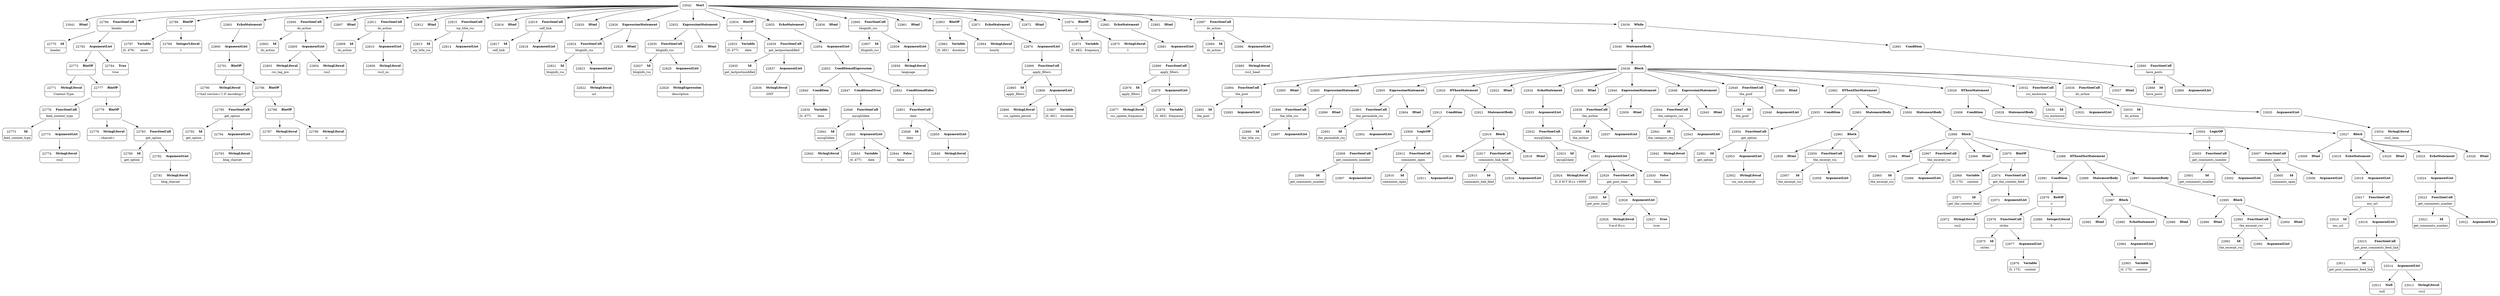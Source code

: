 digraph ast {
node [shape=none];
23040 [label=<<TABLE border='1' cellspacing='0' cellpadding='10' style='rounded' ><TR><TD border='0'>23040</TD><TD border='0'><B>StatementBody</B></TD></TR></TABLE>>];
23040 -> 23038 [weight=2];
23041 [label=<<TABLE border='1' cellspacing='0' cellpadding='10' style='rounded' ><TR><TD border='0'>23041</TD><TD border='0'><B>Html</B></TD></TR></TABLE>>];
23042 [label=<<TABLE border='1' cellspacing='0' cellpadding='10' style='rounded' ><TR><TD border='0'>23042</TD><TD border='0'><B>Start</B></TD></TR></TABLE>>];
23042 -> 22786 [weight=2];
23042 -> 22788 [weight=2];
23042 -> 22801 [weight=2];
23042 -> 22806 [weight=2];
23042 -> 22807 [weight=2];
23042 -> 22811 [weight=2];
23042 -> 22812 [weight=2];
23042 -> 22815 [weight=2];
23042 -> 22816 [weight=2];
23042 -> 22819 [weight=2];
23042 -> 22820 [weight=2];
23042 -> 22826 [weight=2];
23042 -> 22832 [weight=2];
23042 -> 22834 [weight=2];
23042 -> 22855 [weight=2];
23042 -> 22856 [weight=2];
23042 -> 22860 [weight=2];
23042 -> 22861 [weight=2];
23042 -> 22863 [weight=2];
23042 -> 22871 [weight=2];
23042 -> 22872 [weight=2];
23042 -> 22874 [weight=2];
23042 -> 22882 [weight=2];
23042 -> 22883 [weight=2];
23042 -> 22887 [weight=2];
23042 -> 23039 [weight=2];
23042 -> 23041 [weight=2];
22770 [label=<<TABLE border='1' cellspacing='0' cellpadding='10' style='rounded' ><TR><TD border='0'>22770</TD><TD border='0'><B>Id</B></TD></TR><HR/><TR><TD border='0' cellpadding='5' colspan='2'>header</TD></TR></TABLE>>];
22771 [label=<<TABLE border='1' cellspacing='0' cellpadding='10' style='rounded' ><TR><TD border='0'>22771</TD><TD border='0'><B>StringLiteral</B></TD></TR><HR/><TR><TD border='0' cellpadding='5' colspan='2'>Content-Type: </TD></TR></TABLE>>];
22772 [label=<<TABLE border='1' cellspacing='0' cellpadding='10' style='rounded' ><TR><TD border='0'>22772</TD><TD border='0'><B>BinOP</B></TD></TR><HR/><TR><TD border='0' cellpadding='5' colspan='2'>.</TD></TR></TABLE>>];
22772 -> 22771 [weight=2];
22772 -> 22777 [weight=2];
22773 [label=<<TABLE border='1' cellspacing='0' cellpadding='10' style='rounded' ><TR><TD border='0'>22773</TD><TD border='0'><B>Id</B></TD></TR><HR/><TR><TD border='0' cellpadding='5' colspan='2'>feed_content_type</TD></TR></TABLE>>];
22774 [label=<<TABLE border='1' cellspacing='0' cellpadding='10' style='rounded' ><TR><TD border='0'>22774</TD><TD border='0'><B>StringLiteral</B></TD></TR><HR/><TR><TD border='0' cellpadding='5' colspan='2'>rss2</TD></TR></TABLE>>];
22775 [label=<<TABLE border='1' cellspacing='0' cellpadding='10' style='rounded' ><TR><TD border='0'>22775</TD><TD border='0'><B>ArgumentList</B></TD></TR></TABLE>>];
22775 -> 22774 [weight=2];
22776 [label=<<TABLE border='1' cellspacing='0' cellpadding='10' style='rounded' ><TR><TD border='0'>22776</TD><TD border='0'><B>FunctionCall</B></TD></TR><HR/><TR><TD border='0' cellpadding='5' colspan='2'>feed_content_type</TD></TR></TABLE>>];
22776 -> 22773 [weight=2];
22776 -> 22775 [weight=2];
22777 [label=<<TABLE border='1' cellspacing='0' cellpadding='10' style='rounded' ><TR><TD border='0'>22777</TD><TD border='0'><B>BinOP</B></TD></TR><HR/><TR><TD border='0' cellpadding='5' colspan='2'>.</TD></TR></TABLE>>];
22777 -> 22776 [weight=2];
22777 -> 22779 [weight=2];
22778 [label=<<TABLE border='1' cellspacing='0' cellpadding='10' style='rounded' ><TR><TD border='0'>22778</TD><TD border='0'><B>StringLiteral</B></TD></TR><HR/><TR><TD border='0' cellpadding='5' colspan='2'>; charset=</TD></TR></TABLE>>];
22779 [label=<<TABLE border='1' cellspacing='0' cellpadding='10' style='rounded' ><TR><TD border='0'>22779</TD><TD border='0'><B>BinOP</B></TD></TR><HR/><TR><TD border='0' cellpadding='5' colspan='2'>.</TD></TR></TABLE>>];
22779 -> 22778 [weight=2];
22779 -> 22783 [weight=2];
22780 [label=<<TABLE border='1' cellspacing='0' cellpadding='10' style='rounded' ><TR><TD border='0'>22780</TD><TD border='0'><B>Id</B></TD></TR><HR/><TR><TD border='0' cellpadding='5' colspan='2'>get_option</TD></TR></TABLE>>];
22781 [label=<<TABLE border='1' cellspacing='0' cellpadding='10' style='rounded' ><TR><TD border='0'>22781</TD><TD border='0'><B>StringLiteral</B></TD></TR><HR/><TR><TD border='0' cellpadding='5' colspan='2'>blog_charset</TD></TR></TABLE>>];
22782 [label=<<TABLE border='1' cellspacing='0' cellpadding='10' style='rounded' ><TR><TD border='0'>22782</TD><TD border='0'><B>ArgumentList</B></TD></TR></TABLE>>];
22782 -> 22781 [weight=2];
22783 [label=<<TABLE border='1' cellspacing='0' cellpadding='10' style='rounded' ><TR><TD border='0'>22783</TD><TD border='0'><B>FunctionCall</B></TD></TR><HR/><TR><TD border='0' cellpadding='5' colspan='2'>get_option</TD></TR></TABLE>>];
22783 -> 22780 [weight=2];
22783 -> 22782 [weight=2];
22784 [label=<<TABLE border='1' cellspacing='0' cellpadding='10' style='rounded' ><TR><TD border='0'>22784</TD><TD border='0'><B>True</B></TD></TR><HR/><TR><TD border='0' cellpadding='5' colspan='2'>true</TD></TR></TABLE>>];
22785 [label=<<TABLE border='1' cellspacing='0' cellpadding='10' style='rounded' ><TR><TD border='0'>22785</TD><TD border='0'><B>ArgumentList</B></TD></TR></TABLE>>];
22785 -> 22772 [weight=2];
22785 -> 22784 [weight=2];
22786 [label=<<TABLE border='1' cellspacing='0' cellpadding='10' style='rounded' ><TR><TD border='0'>22786</TD><TD border='0'><B>FunctionCall</B></TD></TR><HR/><TR><TD border='0' cellpadding='5' colspan='2'>header</TD></TR></TABLE>>];
22786 -> 22770 [weight=2];
22786 -> 22785 [weight=2];
22787 [label=<<TABLE border='1' cellspacing='0' cellpadding='10' style='rounded' ><TR><TD border='0'>22787</TD><TD border='0'><B>Variable</B></TD></TR><HR/><TR><TD border='0' cellpadding='5'>(0, 476)</TD><TD border='0' cellpadding='5'>more</TD></TR></TABLE>>];
22788 [label=<<TABLE border='1' cellspacing='0' cellpadding='10' style='rounded' ><TR><TD border='0'>22788</TD><TD border='0'><B>BinOP</B></TD></TR><HR/><TR><TD border='0' cellpadding='5' colspan='2'>=</TD></TR></TABLE>>];
22788 -> 22787 [weight=2];
22788 -> 22789 [weight=2];
22789 [label=<<TABLE border='1' cellspacing='0' cellpadding='10' style='rounded' ><TR><TD border='0'>22789</TD><TD border='0'><B>IntegerLiteral</B></TD></TR><HR/><TR><TD border='0' cellpadding='5' colspan='2'>1</TD></TR></TABLE>>];
22790 [label=<<TABLE border='1' cellspacing='0' cellpadding='10' style='rounded' ><TR><TD border='0'>22790</TD><TD border='0'><B>StringLiteral</B></TD></TR><HR/><TR><TD border='0' cellpadding='5' colspan='2'>&lt;?xml version='1.0' encoding='</TD></TR></TABLE>>];
22791 [label=<<TABLE border='1' cellspacing='0' cellpadding='10' style='rounded' ><TR><TD border='0'>22791</TD><TD border='0'><B>BinOP</B></TD></TR><HR/><TR><TD border='0' cellpadding='5' colspan='2'>.</TD></TR></TABLE>>];
22791 -> 22790 [weight=2];
22791 -> 22796 [weight=2];
22792 [label=<<TABLE border='1' cellspacing='0' cellpadding='10' style='rounded' ><TR><TD border='0'>22792</TD><TD border='0'><B>Id</B></TD></TR><HR/><TR><TD border='0' cellpadding='5' colspan='2'>get_option</TD></TR></TABLE>>];
22793 [label=<<TABLE border='1' cellspacing='0' cellpadding='10' style='rounded' ><TR><TD border='0'>22793</TD><TD border='0'><B>StringLiteral</B></TD></TR><HR/><TR><TD border='0' cellpadding='5' colspan='2'>blog_charset</TD></TR></TABLE>>];
22794 [label=<<TABLE border='1' cellspacing='0' cellpadding='10' style='rounded' ><TR><TD border='0'>22794</TD><TD border='0'><B>ArgumentList</B></TD></TR></TABLE>>];
22794 -> 22793 [weight=2];
22795 [label=<<TABLE border='1' cellspacing='0' cellpadding='10' style='rounded' ><TR><TD border='0'>22795</TD><TD border='0'><B>FunctionCall</B></TD></TR><HR/><TR><TD border='0' cellpadding='5' colspan='2'>get_option</TD></TR></TABLE>>];
22795 -> 22792 [weight=2];
22795 -> 22794 [weight=2];
22796 [label=<<TABLE border='1' cellspacing='0' cellpadding='10' style='rounded' ><TR><TD border='0'>22796</TD><TD border='0'><B>BinOP</B></TD></TR><HR/><TR><TD border='0' cellpadding='5' colspan='2'>.</TD></TR></TABLE>>];
22796 -> 22795 [weight=2];
22796 -> 22798 [weight=2];
22797 [label=<<TABLE border='1' cellspacing='0' cellpadding='10' style='rounded' ><TR><TD border='0'>22797</TD><TD border='0'><B>StringLiteral</B></TD></TR><HR/><TR><TD border='0' cellpadding='5' colspan='2'>'?</TD></TR></TABLE>>];
22798 [label=<<TABLE border='1' cellspacing='0' cellpadding='10' style='rounded' ><TR><TD border='0'>22798</TD><TD border='0'><B>BinOP</B></TD></TR><HR/><TR><TD border='0' cellpadding='5' colspan='2'>.</TD></TR></TABLE>>];
22798 -> 22797 [weight=2];
22798 -> 22799 [weight=2];
22799 [label=<<TABLE border='1' cellspacing='0' cellpadding='10' style='rounded' ><TR><TD border='0'>22799</TD><TD border='0'><B>StringLiteral</B></TD></TR><HR/><TR><TD border='0' cellpadding='5' colspan='2'>&gt;</TD></TR></TABLE>>];
22800 [label=<<TABLE border='1' cellspacing='0' cellpadding='10' style='rounded' ><TR><TD border='0'>22800</TD><TD border='0'><B>ArgumentList</B></TD></TR></TABLE>>];
22800 -> 22791 [weight=2];
22801 [label=<<TABLE border='1' cellspacing='0' cellpadding='10' style='rounded' ><TR><TD border='0'>22801</TD><TD border='0'><B>EchoStatement</B></TD></TR></TABLE>>];
22801 -> 22800 [weight=2];
22802 [label=<<TABLE border='1' cellspacing='0' cellpadding='10' style='rounded' ><TR><TD border='0'>22802</TD><TD border='0'><B>Id</B></TD></TR><HR/><TR><TD border='0' cellpadding='5' colspan='2'>do_action</TD></TR></TABLE>>];
22803 [label=<<TABLE border='1' cellspacing='0' cellpadding='10' style='rounded' ><TR><TD border='0'>22803</TD><TD border='0'><B>StringLiteral</B></TD></TR><HR/><TR><TD border='0' cellpadding='5' colspan='2'>rss_tag_pre</TD></TR></TABLE>>];
22804 [label=<<TABLE border='1' cellspacing='0' cellpadding='10' style='rounded' ><TR><TD border='0'>22804</TD><TD border='0'><B>StringLiteral</B></TD></TR><HR/><TR><TD border='0' cellpadding='5' colspan='2'>rss2</TD></TR></TABLE>>];
22805 [label=<<TABLE border='1' cellspacing='0' cellpadding='10' style='rounded' ><TR><TD border='0'>22805</TD><TD border='0'><B>ArgumentList</B></TD></TR></TABLE>>];
22805 -> 22803 [weight=2];
22805 -> 22804 [weight=2];
22806 [label=<<TABLE border='1' cellspacing='0' cellpadding='10' style='rounded' ><TR><TD border='0'>22806</TD><TD border='0'><B>FunctionCall</B></TD></TR><HR/><TR><TD border='0' cellpadding='5' colspan='2'>do_action</TD></TR></TABLE>>];
22806 -> 22802 [weight=2];
22806 -> 22805 [weight=2];
22807 [label=<<TABLE border='1' cellspacing='0' cellpadding='10' style='rounded' ><TR><TD border='0'>22807</TD><TD border='0'><B>Html</B></TD></TR></TABLE>>];
22808 [label=<<TABLE border='1' cellspacing='0' cellpadding='10' style='rounded' ><TR><TD border='0'>22808</TD><TD border='0'><B>Id</B></TD></TR><HR/><TR><TD border='0' cellpadding='5' colspan='2'>do_action</TD></TR></TABLE>>];
22809 [label=<<TABLE border='1' cellspacing='0' cellpadding='10' style='rounded' ><TR><TD border='0'>22809</TD><TD border='0'><B>StringLiteral</B></TD></TR><HR/><TR><TD border='0' cellpadding='5' colspan='2'>rss2_ns</TD></TR></TABLE>>];
22810 [label=<<TABLE border='1' cellspacing='0' cellpadding='10' style='rounded' ><TR><TD border='0'>22810</TD><TD border='0'><B>ArgumentList</B></TD></TR></TABLE>>];
22810 -> 22809 [weight=2];
22811 [label=<<TABLE border='1' cellspacing='0' cellpadding='10' style='rounded' ><TR><TD border='0'>22811</TD><TD border='0'><B>FunctionCall</B></TD></TR><HR/><TR><TD border='0' cellpadding='5' colspan='2'>do_action</TD></TR></TABLE>>];
22811 -> 22808 [weight=2];
22811 -> 22810 [weight=2];
22812 [label=<<TABLE border='1' cellspacing='0' cellpadding='10' style='rounded' ><TR><TD border='0'>22812</TD><TD border='0'><B>Html</B></TD></TR></TABLE>>];
22813 [label=<<TABLE border='1' cellspacing='0' cellpadding='10' style='rounded' ><TR><TD border='0'>22813</TD><TD border='0'><B>Id</B></TD></TR><HR/><TR><TD border='0' cellpadding='5' colspan='2'>wp_title_rss</TD></TR></TABLE>>];
22814 [label=<<TABLE border='1' cellspacing='0' cellpadding='10' style='rounded' ><TR><TD border='0'>22814</TD><TD border='0'><B>ArgumentList</B></TD></TR></TABLE>>];
22815 [label=<<TABLE border='1' cellspacing='0' cellpadding='10' style='rounded' ><TR><TD border='0'>22815</TD><TD border='0'><B>FunctionCall</B></TD></TR><HR/><TR><TD border='0' cellpadding='5' colspan='2'>wp_title_rss</TD></TR></TABLE>>];
22815 -> 22813 [weight=2];
22815 -> 22814 [weight=2];
22816 [label=<<TABLE border='1' cellspacing='0' cellpadding='10' style='rounded' ><TR><TD border='0'>22816</TD><TD border='0'><B>Html</B></TD></TR></TABLE>>];
22817 [label=<<TABLE border='1' cellspacing='0' cellpadding='10' style='rounded' ><TR><TD border='0'>22817</TD><TD border='0'><B>Id</B></TD></TR><HR/><TR><TD border='0' cellpadding='5' colspan='2'>self_link</TD></TR></TABLE>>];
22818 [label=<<TABLE border='1' cellspacing='0' cellpadding='10' style='rounded' ><TR><TD border='0'>22818</TD><TD border='0'><B>ArgumentList</B></TD></TR></TABLE>>];
22819 [label=<<TABLE border='1' cellspacing='0' cellpadding='10' style='rounded' ><TR><TD border='0'>22819</TD><TD border='0'><B>FunctionCall</B></TD></TR><HR/><TR><TD border='0' cellpadding='5' colspan='2'>self_link</TD></TR></TABLE>>];
22819 -> 22817 [weight=2];
22819 -> 22818 [weight=2];
22820 [label=<<TABLE border='1' cellspacing='0' cellpadding='10' style='rounded' ><TR><TD border='0'>22820</TD><TD border='0'><B>Html</B></TD></TR></TABLE>>];
22821 [label=<<TABLE border='1' cellspacing='0' cellpadding='10' style='rounded' ><TR><TD border='0'>22821</TD><TD border='0'><B>Id</B></TD></TR><HR/><TR><TD border='0' cellpadding='5' colspan='2'>bloginfo_rss</TD></TR></TABLE>>];
22822 [label=<<TABLE border='1' cellspacing='0' cellpadding='10' style='rounded' ><TR><TD border='0'>22822</TD><TD border='0'><B>StringLiteral</B></TD></TR><HR/><TR><TD border='0' cellpadding='5' colspan='2'>url</TD></TR></TABLE>>];
22823 [label=<<TABLE border='1' cellspacing='0' cellpadding='10' style='rounded' ><TR><TD border='0'>22823</TD><TD border='0'><B>ArgumentList</B></TD></TR></TABLE>>];
22823 -> 22822 [weight=2];
22824 [label=<<TABLE border='1' cellspacing='0' cellpadding='10' style='rounded' ><TR><TD border='0'>22824</TD><TD border='0'><B>FunctionCall</B></TD></TR><HR/><TR><TD border='0' cellpadding='5' colspan='2'>bloginfo_rss</TD></TR></TABLE>>];
22824 -> 22821 [weight=2];
22824 -> 22823 [weight=2];
22825 [label=<<TABLE border='1' cellspacing='0' cellpadding='10' style='rounded' ><TR><TD border='0'>22825</TD><TD border='0'><B>Html</B></TD></TR></TABLE>>];
22826 [label=<<TABLE border='1' cellspacing='0' cellpadding='10' style='rounded' ><TR><TD border='0'>22826</TD><TD border='0'><B>ExpressionStatement</B></TD></TR></TABLE>>];
22826 -> 22824 [weight=2];
22826 -> 22825 [weight=2];
22827 [label=<<TABLE border='1' cellspacing='0' cellpadding='10' style='rounded' ><TR><TD border='0'>22827</TD><TD border='0'><B>Id</B></TD></TR><HR/><TR><TD border='0' cellpadding='5' colspan='2'>bloginfo_rss</TD></TR></TABLE>>];
22828 [label=<<TABLE border='1' cellspacing='0' cellpadding='10' style='rounded' ><TR><TD border='0'>22828</TD><TD border='0'><B>StringExpression</B></TD></TR><HR/><TR><TD border='0' cellpadding='5' colspan='2'>description</TD></TR></TABLE>>];
22829 [label=<<TABLE border='1' cellspacing='0' cellpadding='10' style='rounded' ><TR><TD border='0'>22829</TD><TD border='0'><B>ArgumentList</B></TD></TR></TABLE>>];
22829 -> 22828 [weight=2];
22830 [label=<<TABLE border='1' cellspacing='0' cellpadding='10' style='rounded' ><TR><TD border='0'>22830</TD><TD border='0'><B>FunctionCall</B></TD></TR><HR/><TR><TD border='0' cellpadding='5' colspan='2'>bloginfo_rss</TD></TR></TABLE>>];
22830 -> 22827 [weight=2];
22830 -> 22829 [weight=2];
22831 [label=<<TABLE border='1' cellspacing='0' cellpadding='10' style='rounded' ><TR><TD border='0'>22831</TD><TD border='0'><B>Html</B></TD></TR></TABLE>>];
22832 [label=<<TABLE border='1' cellspacing='0' cellpadding='10' style='rounded' ><TR><TD border='0'>22832</TD><TD border='0'><B>ExpressionStatement</B></TD></TR></TABLE>>];
22832 -> 22830 [weight=2];
22832 -> 22831 [weight=2];
22833 [label=<<TABLE border='1' cellspacing='0' cellpadding='10' style='rounded' ><TR><TD border='0'>22833</TD><TD border='0'><B>Variable</B></TD></TR><HR/><TR><TD border='0' cellpadding='5'>(0, 477)</TD><TD border='0' cellpadding='5'>date</TD></TR></TABLE>>];
22834 [label=<<TABLE border='1' cellspacing='0' cellpadding='10' style='rounded' ><TR><TD border='0'>22834</TD><TD border='0'><B>BinOP</B></TD></TR><HR/><TR><TD border='0' cellpadding='5' colspan='2'>=</TD></TR></TABLE>>];
22834 -> 22833 [weight=2];
22834 -> 22838 [weight=2];
22835 [label=<<TABLE border='1' cellspacing='0' cellpadding='10' style='rounded' ><TR><TD border='0'>22835</TD><TD border='0'><B>Id</B></TD></TR><HR/><TR><TD border='0' cellpadding='5' colspan='2'>get_lastpostmodified</TD></TR></TABLE>>];
22836 [label=<<TABLE border='1' cellspacing='0' cellpadding='10' style='rounded' ><TR><TD border='0'>22836</TD><TD border='0'><B>StringLiteral</B></TD></TR><HR/><TR><TD border='0' cellpadding='5' colspan='2'>GMT</TD></TR></TABLE>>];
22837 [label=<<TABLE border='1' cellspacing='0' cellpadding='10' style='rounded' ><TR><TD border='0'>22837</TD><TD border='0'><B>ArgumentList</B></TD></TR></TABLE>>];
22837 -> 22836 [weight=2];
22838 [label=<<TABLE border='1' cellspacing='0' cellpadding='10' style='rounded' ><TR><TD border='0'>22838</TD><TD border='0'><B>FunctionCall</B></TD></TR><HR/><TR><TD border='0' cellpadding='5' colspan='2'>get_lastpostmodified</TD></TR></TABLE>>];
22838 -> 22835 [weight=2];
22838 -> 22837 [weight=2];
22839 [label=<<TABLE border='1' cellspacing='0' cellpadding='10' style='rounded' ><TR><TD border='0'>22839</TD><TD border='0'><B>Variable</B></TD></TR><HR/><TR><TD border='0' cellpadding='5'>(0, 477)</TD><TD border='0' cellpadding='5'>date</TD></TR></TABLE>>];
22840 [label=<<TABLE border='1' cellspacing='0' cellpadding='10' style='rounded' ><TR><TD border='0'>22840</TD><TD border='0'><B>Condition</B></TD></TR></TABLE>>];
22840 -> 22839 [weight=2];
22841 [label=<<TABLE border='1' cellspacing='0' cellpadding='10' style='rounded' ><TR><TD border='0'>22841</TD><TD border='0'><B>Id</B></TD></TR><HR/><TR><TD border='0' cellpadding='5' colspan='2'>mysql2date</TD></TR></TABLE>>];
22842 [label=<<TABLE border='1' cellspacing='0' cellpadding='10' style='rounded' ><TR><TD border='0'>22842</TD><TD border='0'><B>StringLiteral</B></TD></TR><HR/><TR><TD border='0' cellpadding='5' colspan='2'>r</TD></TR></TABLE>>];
22843 [label=<<TABLE border='1' cellspacing='0' cellpadding='10' style='rounded' ><TR><TD border='0'>22843</TD><TD border='0'><B>Variable</B></TD></TR><HR/><TR><TD border='0' cellpadding='5'>(0, 477)</TD><TD border='0' cellpadding='5'>date</TD></TR></TABLE>>];
22844 [label=<<TABLE border='1' cellspacing='0' cellpadding='10' style='rounded' ><TR><TD border='0'>22844</TD><TD border='0'><B>False</B></TD></TR><HR/><TR><TD border='0' cellpadding='5' colspan='2'>false</TD></TR></TABLE>>];
22845 [label=<<TABLE border='1' cellspacing='0' cellpadding='10' style='rounded' ><TR><TD border='0'>22845</TD><TD border='0'><B>ArgumentList</B></TD></TR></TABLE>>];
22845 -> 22842 [weight=2];
22845 -> 22843 [weight=2];
22845 -> 22844 [weight=2];
22846 [label=<<TABLE border='1' cellspacing='0' cellpadding='10' style='rounded' ><TR><TD border='0'>22846</TD><TD border='0'><B>FunctionCall</B></TD></TR><HR/><TR><TD border='0' cellpadding='5' colspan='2'>mysql2date</TD></TR></TABLE>>];
22846 -> 22841 [weight=2];
22846 -> 22845 [weight=2];
22847 [label=<<TABLE border='1' cellspacing='0' cellpadding='10' style='rounded' ><TR><TD border='0'>22847</TD><TD border='0'><B>ConditionalTrue</B></TD></TR></TABLE>>];
22847 -> 22846 [weight=2];
22848 [label=<<TABLE border='1' cellspacing='0' cellpadding='10' style='rounded' ><TR><TD border='0'>22848</TD><TD border='0'><B>Id</B></TD></TR><HR/><TR><TD border='0' cellpadding='5' colspan='2'>date</TD></TR></TABLE>>];
22849 [label=<<TABLE border='1' cellspacing='0' cellpadding='10' style='rounded' ><TR><TD border='0'>22849</TD><TD border='0'><B>StringLiteral</B></TD></TR><HR/><TR><TD border='0' cellpadding='5' colspan='2'>r</TD></TR></TABLE>>];
22850 [label=<<TABLE border='1' cellspacing='0' cellpadding='10' style='rounded' ><TR><TD border='0'>22850</TD><TD border='0'><B>ArgumentList</B></TD></TR></TABLE>>];
22850 -> 22849 [weight=2];
22851 [label=<<TABLE border='1' cellspacing='0' cellpadding='10' style='rounded' ><TR><TD border='0'>22851</TD><TD border='0'><B>FunctionCall</B></TD></TR><HR/><TR><TD border='0' cellpadding='5' colspan='2'>date</TD></TR></TABLE>>];
22851 -> 22848 [weight=2];
22851 -> 22850 [weight=2];
22852 [label=<<TABLE border='1' cellspacing='0' cellpadding='10' style='rounded' ><TR><TD border='0'>22852</TD><TD border='0'><B>ConditionalFalse</B></TD></TR></TABLE>>];
22852 -> 22851 [weight=2];
22853 [label=<<TABLE border='1' cellspacing='0' cellpadding='10' style='rounded' ><TR><TD border='0'>22853</TD><TD border='0'><B>ConditionalExpression</B></TD></TR></TABLE>>];
22853 -> 22840 [weight=2];
22853 -> 22847 [weight=2];
22853 -> 22852 [weight=2];
22854 [label=<<TABLE border='1' cellspacing='0' cellpadding='10' style='rounded' ><TR><TD border='0'>22854</TD><TD border='0'><B>ArgumentList</B></TD></TR></TABLE>>];
22854 -> 22853 [weight=2];
22855 [label=<<TABLE border='1' cellspacing='0' cellpadding='10' style='rounded' ><TR><TD border='0'>22855</TD><TD border='0'><B>EchoStatement</B></TD></TR></TABLE>>];
22855 -> 22854 [weight=2];
22856 [label=<<TABLE border='1' cellspacing='0' cellpadding='10' style='rounded' ><TR><TD border='0'>22856</TD><TD border='0'><B>Html</B></TD></TR></TABLE>>];
22857 [label=<<TABLE border='1' cellspacing='0' cellpadding='10' style='rounded' ><TR><TD border='0'>22857</TD><TD border='0'><B>Id</B></TD></TR><HR/><TR><TD border='0' cellpadding='5' colspan='2'>bloginfo_rss</TD></TR></TABLE>>];
22858 [label=<<TABLE border='1' cellspacing='0' cellpadding='10' style='rounded' ><TR><TD border='0'>22858</TD><TD border='0'><B>StringLiteral</B></TD></TR><HR/><TR><TD border='0' cellpadding='5' colspan='2'>language</TD></TR></TABLE>>];
22859 [label=<<TABLE border='1' cellspacing='0' cellpadding='10' style='rounded' ><TR><TD border='0'>22859</TD><TD border='0'><B>ArgumentList</B></TD></TR></TABLE>>];
22859 -> 22858 [weight=2];
22860 [label=<<TABLE border='1' cellspacing='0' cellpadding='10' style='rounded' ><TR><TD border='0'>22860</TD><TD border='0'><B>FunctionCall</B></TD></TR><HR/><TR><TD border='0' cellpadding='5' colspan='2'>bloginfo_rss</TD></TR></TABLE>>];
22860 -> 22857 [weight=2];
22860 -> 22859 [weight=2];
22861 [label=<<TABLE border='1' cellspacing='0' cellpadding='10' style='rounded' ><TR><TD border='0'>22861</TD><TD border='0'><B>Html</B></TD></TR></TABLE>>];
22862 [label=<<TABLE border='1' cellspacing='0' cellpadding='10' style='rounded' ><TR><TD border='0'>22862</TD><TD border='0'><B>Variable</B></TD></TR><HR/><TR><TD border='0' cellpadding='5'>(0, 481)</TD><TD border='0' cellpadding='5'>duration</TD></TR></TABLE>>];
22863 [label=<<TABLE border='1' cellspacing='0' cellpadding='10' style='rounded' ><TR><TD border='0'>22863</TD><TD border='0'><B>BinOP</B></TD></TR><HR/><TR><TD border='0' cellpadding='5' colspan='2'>=</TD></TR></TABLE>>];
22863 -> 22862 [weight=2];
22863 -> 22864 [weight=2];
22864 [label=<<TABLE border='1' cellspacing='0' cellpadding='10' style='rounded' ><TR><TD border='0'>22864</TD><TD border='0'><B>StringLiteral</B></TD></TR><HR/><TR><TD border='0' cellpadding='5' colspan='2'>hourly</TD></TR></TABLE>>];
22865 [label=<<TABLE border='1' cellspacing='0' cellpadding='10' style='rounded' ><TR><TD border='0'>22865</TD><TD border='0'><B>Id</B></TD></TR><HR/><TR><TD border='0' cellpadding='5' colspan='2'>apply_filters</TD></TR></TABLE>>];
22866 [label=<<TABLE border='1' cellspacing='0' cellpadding='10' style='rounded' ><TR><TD border='0'>22866</TD><TD border='0'><B>StringLiteral</B></TD></TR><HR/><TR><TD border='0' cellpadding='5' colspan='2'>rss_update_period</TD></TR></TABLE>>];
22867 [label=<<TABLE border='1' cellspacing='0' cellpadding='10' style='rounded' ><TR><TD border='0'>22867</TD><TD border='0'><B>Variable</B></TD></TR><HR/><TR><TD border='0' cellpadding='5'>(0, 481)</TD><TD border='0' cellpadding='5'>duration</TD></TR></TABLE>>];
22868 [label=<<TABLE border='1' cellspacing='0' cellpadding='10' style='rounded' ><TR><TD border='0'>22868</TD><TD border='0'><B>ArgumentList</B></TD></TR></TABLE>>];
22868 -> 22866 [weight=2];
22868 -> 22867 [weight=2];
22869 [label=<<TABLE border='1' cellspacing='0' cellpadding='10' style='rounded' ><TR><TD border='0'>22869</TD><TD border='0'><B>FunctionCall</B></TD></TR><HR/><TR><TD border='0' cellpadding='5' colspan='2'>apply_filters</TD></TR></TABLE>>];
22869 -> 22865 [weight=2];
22869 -> 22868 [weight=2];
22870 [label=<<TABLE border='1' cellspacing='0' cellpadding='10' style='rounded' ><TR><TD border='0'>22870</TD><TD border='0'><B>ArgumentList</B></TD></TR></TABLE>>];
22870 -> 22869 [weight=2];
22871 [label=<<TABLE border='1' cellspacing='0' cellpadding='10' style='rounded' ><TR><TD border='0'>22871</TD><TD border='0'><B>EchoStatement</B></TD></TR></TABLE>>];
22871 -> 22870 [weight=2];
22872 [label=<<TABLE border='1' cellspacing='0' cellpadding='10' style='rounded' ><TR><TD border='0'>22872</TD><TD border='0'><B>Html</B></TD></TR></TABLE>>];
22873 [label=<<TABLE border='1' cellspacing='0' cellpadding='10' style='rounded' ><TR><TD border='0'>22873</TD><TD border='0'><B>Variable</B></TD></TR><HR/><TR><TD border='0' cellpadding='5'>(0, 482)</TD><TD border='0' cellpadding='5'>frequency</TD></TR></TABLE>>];
22874 [label=<<TABLE border='1' cellspacing='0' cellpadding='10' style='rounded' ><TR><TD border='0'>22874</TD><TD border='0'><B>BinOP</B></TD></TR><HR/><TR><TD border='0' cellpadding='5' colspan='2'>=</TD></TR></TABLE>>];
22874 -> 22873 [weight=2];
22874 -> 22875 [weight=2];
22875 [label=<<TABLE border='1' cellspacing='0' cellpadding='10' style='rounded' ><TR><TD border='0'>22875</TD><TD border='0'><B>StringLiteral</B></TD></TR><HR/><TR><TD border='0' cellpadding='5' colspan='2'>1</TD></TR></TABLE>>];
22876 [label=<<TABLE border='1' cellspacing='0' cellpadding='10' style='rounded' ><TR><TD border='0'>22876</TD><TD border='0'><B>Id</B></TD></TR><HR/><TR><TD border='0' cellpadding='5' colspan='2'>apply_filters</TD></TR></TABLE>>];
22877 [label=<<TABLE border='1' cellspacing='0' cellpadding='10' style='rounded' ><TR><TD border='0'>22877</TD><TD border='0'><B>StringLiteral</B></TD></TR><HR/><TR><TD border='0' cellpadding='5' colspan='2'>rss_update_frequency</TD></TR></TABLE>>];
22878 [label=<<TABLE border='1' cellspacing='0' cellpadding='10' style='rounded' ><TR><TD border='0'>22878</TD><TD border='0'><B>Variable</B></TD></TR><HR/><TR><TD border='0' cellpadding='5'>(0, 482)</TD><TD border='0' cellpadding='5'>frequency</TD></TR></TABLE>>];
22879 [label=<<TABLE border='1' cellspacing='0' cellpadding='10' style='rounded' ><TR><TD border='0'>22879</TD><TD border='0'><B>ArgumentList</B></TD></TR></TABLE>>];
22879 -> 22877 [weight=2];
22879 -> 22878 [weight=2];
22880 [label=<<TABLE border='1' cellspacing='0' cellpadding='10' style='rounded' ><TR><TD border='0'>22880</TD><TD border='0'><B>FunctionCall</B></TD></TR><HR/><TR><TD border='0' cellpadding='5' colspan='2'>apply_filters</TD></TR></TABLE>>];
22880 -> 22876 [weight=2];
22880 -> 22879 [weight=2];
22881 [label=<<TABLE border='1' cellspacing='0' cellpadding='10' style='rounded' ><TR><TD border='0'>22881</TD><TD border='0'><B>ArgumentList</B></TD></TR></TABLE>>];
22881 -> 22880 [weight=2];
22882 [label=<<TABLE border='1' cellspacing='0' cellpadding='10' style='rounded' ><TR><TD border='0'>22882</TD><TD border='0'><B>EchoStatement</B></TD></TR></TABLE>>];
22882 -> 22881 [weight=2];
22883 [label=<<TABLE border='1' cellspacing='0' cellpadding='10' style='rounded' ><TR><TD border='0'>22883</TD><TD border='0'><B>Html</B></TD></TR></TABLE>>];
22884 [label=<<TABLE border='1' cellspacing='0' cellpadding='10' style='rounded' ><TR><TD border='0'>22884</TD><TD border='0'><B>Id</B></TD></TR><HR/><TR><TD border='0' cellpadding='5' colspan='2'>do_action</TD></TR></TABLE>>];
22885 [label=<<TABLE border='1' cellspacing='0' cellpadding='10' style='rounded' ><TR><TD border='0'>22885</TD><TD border='0'><B>StringLiteral</B></TD></TR><HR/><TR><TD border='0' cellpadding='5' colspan='2'>rss2_head</TD></TR></TABLE>>];
22886 [label=<<TABLE border='1' cellspacing='0' cellpadding='10' style='rounded' ><TR><TD border='0'>22886</TD><TD border='0'><B>ArgumentList</B></TD></TR></TABLE>>];
22886 -> 22885 [weight=2];
22887 [label=<<TABLE border='1' cellspacing='0' cellpadding='10' style='rounded' ><TR><TD border='0'>22887</TD><TD border='0'><B>FunctionCall</B></TD></TR><HR/><TR><TD border='0' cellpadding='5' colspan='2'>do_action</TD></TR></TABLE>>];
22887 -> 22884 [weight=2];
22887 -> 22886 [weight=2];
22888 [label=<<TABLE border='1' cellspacing='0' cellpadding='10' style='rounded' ><TR><TD border='0'>22888</TD><TD border='0'><B>Id</B></TD></TR><HR/><TR><TD border='0' cellpadding='5' colspan='2'>have_posts</TD></TR></TABLE>>];
22889 [label=<<TABLE border='1' cellspacing='0' cellpadding='10' style='rounded' ><TR><TD border='0'>22889</TD><TD border='0'><B>ArgumentList</B></TD></TR></TABLE>>];
22890 [label=<<TABLE border='1' cellspacing='0' cellpadding='10' style='rounded' ><TR><TD border='0'>22890</TD><TD border='0'><B>FunctionCall</B></TD></TR><HR/><TR><TD border='0' cellpadding='5' colspan='2'>have_posts</TD></TR></TABLE>>];
22890 -> 22888 [weight=2];
22890 -> 22889 [weight=2];
22891 [label=<<TABLE border='1' cellspacing='0' cellpadding='10' style='rounded' ><TR><TD border='0'>22891</TD><TD border='0'><B>Condition</B></TD></TR></TABLE>>];
22891 -> 22890 [weight=2];
22892 [label=<<TABLE border='1' cellspacing='0' cellpadding='10' style='rounded' ><TR><TD border='0'>22892</TD><TD border='0'><B>Id</B></TD></TR><HR/><TR><TD border='0' cellpadding='5' colspan='2'>the_post</TD></TR></TABLE>>];
22893 [label=<<TABLE border='1' cellspacing='0' cellpadding='10' style='rounded' ><TR><TD border='0'>22893</TD><TD border='0'><B>ArgumentList</B></TD></TR></TABLE>>];
22894 [label=<<TABLE border='1' cellspacing='0' cellpadding='10' style='rounded' ><TR><TD border='0'>22894</TD><TD border='0'><B>FunctionCall</B></TD></TR><HR/><TR><TD border='0' cellpadding='5' colspan='2'>the_post</TD></TR></TABLE>>];
22894 -> 22892 [weight=2];
22894 -> 22893 [weight=2];
22895 [label=<<TABLE border='1' cellspacing='0' cellpadding='10' style='rounded' ><TR><TD border='0'>22895</TD><TD border='0'><B>Html</B></TD></TR></TABLE>>];
22896 [label=<<TABLE border='1' cellspacing='0' cellpadding='10' style='rounded' ><TR><TD border='0'>22896</TD><TD border='0'><B>Id</B></TD></TR><HR/><TR><TD border='0' cellpadding='5' colspan='2'>the_title_rss</TD></TR></TABLE>>];
22897 [label=<<TABLE border='1' cellspacing='0' cellpadding='10' style='rounded' ><TR><TD border='0'>22897</TD><TD border='0'><B>ArgumentList</B></TD></TR></TABLE>>];
22898 [label=<<TABLE border='1' cellspacing='0' cellpadding='10' style='rounded' ><TR><TD border='0'>22898</TD><TD border='0'><B>FunctionCall</B></TD></TR><HR/><TR><TD border='0' cellpadding='5' colspan='2'>the_title_rss</TD></TR></TABLE>>];
22898 -> 22896 [weight=2];
22898 -> 22897 [weight=2];
22899 [label=<<TABLE border='1' cellspacing='0' cellpadding='10' style='rounded' ><TR><TD border='0'>22899</TD><TD border='0'><B>Html</B></TD></TR></TABLE>>];
22900 [label=<<TABLE border='1' cellspacing='0' cellpadding='10' style='rounded' ><TR><TD border='0'>22900</TD><TD border='0'><B>ExpressionStatement</B></TD></TR></TABLE>>];
22900 -> 22898 [weight=2];
22900 -> 22899 [weight=2];
22901 [label=<<TABLE border='1' cellspacing='0' cellpadding='10' style='rounded' ><TR><TD border='0'>22901</TD><TD border='0'><B>Id</B></TD></TR><HR/><TR><TD border='0' cellpadding='5' colspan='2'>the_permalink_rss</TD></TR></TABLE>>];
22902 [label=<<TABLE border='1' cellspacing='0' cellpadding='10' style='rounded' ><TR><TD border='0'>22902</TD><TD border='0'><B>ArgumentList</B></TD></TR></TABLE>>];
22903 [label=<<TABLE border='1' cellspacing='0' cellpadding='10' style='rounded' ><TR><TD border='0'>22903</TD><TD border='0'><B>FunctionCall</B></TD></TR><HR/><TR><TD border='0' cellpadding='5' colspan='2'>the_permalink_rss</TD></TR></TABLE>>];
22903 -> 22901 [weight=2];
22903 -> 22902 [weight=2];
22904 [label=<<TABLE border='1' cellspacing='0' cellpadding='10' style='rounded' ><TR><TD border='0'>22904</TD><TD border='0'><B>Html</B></TD></TR></TABLE>>];
22905 [label=<<TABLE border='1' cellspacing='0' cellpadding='10' style='rounded' ><TR><TD border='0'>22905</TD><TD border='0'><B>ExpressionStatement</B></TD></TR></TABLE>>];
22905 -> 22903 [weight=2];
22905 -> 22904 [weight=2];
22906 [label=<<TABLE border='1' cellspacing='0' cellpadding='10' style='rounded' ><TR><TD border='0'>22906</TD><TD border='0'><B>Id</B></TD></TR><HR/><TR><TD border='0' cellpadding='5' colspan='2'>get_comments_number</TD></TR></TABLE>>];
22907 [label=<<TABLE border='1' cellspacing='0' cellpadding='10' style='rounded' ><TR><TD border='0'>22907</TD><TD border='0'><B>ArgumentList</B></TD></TR></TABLE>>];
22908 [label=<<TABLE border='1' cellspacing='0' cellpadding='10' style='rounded' ><TR><TD border='0'>22908</TD><TD border='0'><B>FunctionCall</B></TD></TR><HR/><TR><TD border='0' cellpadding='5' colspan='2'>get_comments_number</TD></TR></TABLE>>];
22908 -> 22906 [weight=2];
22908 -> 22907 [weight=2];
22909 [label=<<TABLE border='1' cellspacing='0' cellpadding='10' style='rounded' ><TR><TD border='0'>22909</TD><TD border='0'><B>LogicOP</B></TD></TR><HR/><TR><TD border='0' cellpadding='5' colspan='2'>||</TD></TR></TABLE>>];
22909 -> 22908 [weight=2];
22909 -> 22912 [weight=2];
22910 [label=<<TABLE border='1' cellspacing='0' cellpadding='10' style='rounded' ><TR><TD border='0'>22910</TD><TD border='0'><B>Id</B></TD></TR><HR/><TR><TD border='0' cellpadding='5' colspan='2'>comments_open</TD></TR></TABLE>>];
22911 [label=<<TABLE border='1' cellspacing='0' cellpadding='10' style='rounded' ><TR><TD border='0'>22911</TD><TD border='0'><B>ArgumentList</B></TD></TR></TABLE>>];
22912 [label=<<TABLE border='1' cellspacing='0' cellpadding='10' style='rounded' ><TR><TD border='0'>22912</TD><TD border='0'><B>FunctionCall</B></TD></TR><HR/><TR><TD border='0' cellpadding='5' colspan='2'>comments_open</TD></TR></TABLE>>];
22912 -> 22910 [weight=2];
22912 -> 22911 [weight=2];
22913 [label=<<TABLE border='1' cellspacing='0' cellpadding='10' style='rounded' ><TR><TD border='0'>22913</TD><TD border='0'><B>Condition</B></TD></TR></TABLE>>];
22913 -> 22909 [weight=2];
22914 [label=<<TABLE border='1' cellspacing='0' cellpadding='10' style='rounded' ><TR><TD border='0'>22914</TD><TD border='0'><B>Html</B></TD></TR></TABLE>>];
22915 [label=<<TABLE border='1' cellspacing='0' cellpadding='10' style='rounded' ><TR><TD border='0'>22915</TD><TD border='0'><B>Id</B></TD></TR><HR/><TR><TD border='0' cellpadding='5' colspan='2'>comments_link_feed</TD></TR></TABLE>>];
22916 [label=<<TABLE border='1' cellspacing='0' cellpadding='10' style='rounded' ><TR><TD border='0'>22916</TD><TD border='0'><B>ArgumentList</B></TD></TR></TABLE>>];
22917 [label=<<TABLE border='1' cellspacing='0' cellpadding='10' style='rounded' ><TR><TD border='0'>22917</TD><TD border='0'><B>FunctionCall</B></TD></TR><HR/><TR><TD border='0' cellpadding='5' colspan='2'>comments_link_feed</TD></TR></TABLE>>];
22917 -> 22915 [weight=2];
22917 -> 22916 [weight=2];
22918 [label=<<TABLE border='1' cellspacing='0' cellpadding='10' style='rounded' ><TR><TD border='0'>22918</TD><TD border='0'><B>Html</B></TD></TR></TABLE>>];
22919 [label=<<TABLE border='1' cellspacing='0' cellpadding='10' style='rounded' ><TR><TD border='0'>22919</TD><TD border='0'><B>Block</B></TD></TR></TABLE>>];
22919 -> 22914 [weight=2];
22919 -> 22917 [weight=2];
22919 -> 22918 [weight=2];
22920 [label=<<TABLE border='1' cellspacing='0' cellpadding='10' style='rounded' ><TR><TD border='0'>22920</TD><TD border='0'><B>IfThenStatement</B></TD></TR></TABLE>>];
22920 -> 22913 [weight=2];
22920 -> 22921 [weight=2];
22921 [label=<<TABLE border='1' cellspacing='0' cellpadding='10' style='rounded' ><TR><TD border='0'>22921</TD><TD border='0'><B>StatementBody</B></TD></TR></TABLE>>];
22921 -> 22919 [weight=2];
22922 [label=<<TABLE border='1' cellspacing='0' cellpadding='10' style='rounded' ><TR><TD border='0'>22922</TD><TD border='0'><B>Html</B></TD></TR></TABLE>>];
22923 [label=<<TABLE border='1' cellspacing='0' cellpadding='10' style='rounded' ><TR><TD border='0'>22923</TD><TD border='0'><B>Id</B></TD></TR><HR/><TR><TD border='0' cellpadding='5' colspan='2'>mysql2date</TD></TR></TABLE>>];
22924 [label=<<TABLE border='1' cellspacing='0' cellpadding='10' style='rounded' ><TR><TD border='0'>22924</TD><TD border='0'><B>StringLiteral</B></TD></TR><HR/><TR><TD border='0' cellpadding='5' colspan='2'>D, d M Y H:i:s +0000</TD></TR></TABLE>>];
22925 [label=<<TABLE border='1' cellspacing='0' cellpadding='10' style='rounded' ><TR><TD border='0'>22925</TD><TD border='0'><B>Id</B></TD></TR><HR/><TR><TD border='0' cellpadding='5' colspan='2'>get_post_time</TD></TR></TABLE>>];
22926 [label=<<TABLE border='1' cellspacing='0' cellpadding='10' style='rounded' ><TR><TD border='0'>22926</TD><TD border='0'><B>StringLiteral</B></TD></TR><HR/><TR><TD border='0' cellpadding='5' colspan='2'>Y-m-d H:i:s</TD></TR></TABLE>>];
22927 [label=<<TABLE border='1' cellspacing='0' cellpadding='10' style='rounded' ><TR><TD border='0'>22927</TD><TD border='0'><B>True</B></TD></TR><HR/><TR><TD border='0' cellpadding='5' colspan='2'>true</TD></TR></TABLE>>];
22928 [label=<<TABLE border='1' cellspacing='0' cellpadding='10' style='rounded' ><TR><TD border='0'>22928</TD><TD border='0'><B>ArgumentList</B></TD></TR></TABLE>>];
22928 -> 22926 [weight=2];
22928 -> 22927 [weight=2];
22929 [label=<<TABLE border='1' cellspacing='0' cellpadding='10' style='rounded' ><TR><TD border='0'>22929</TD><TD border='0'><B>FunctionCall</B></TD></TR><HR/><TR><TD border='0' cellpadding='5' colspan='2'>get_post_time</TD></TR></TABLE>>];
22929 -> 22925 [weight=2];
22929 -> 22928 [weight=2];
22930 [label=<<TABLE border='1' cellspacing='0' cellpadding='10' style='rounded' ><TR><TD border='0'>22930</TD><TD border='0'><B>False</B></TD></TR><HR/><TR><TD border='0' cellpadding='5' colspan='2'>false</TD></TR></TABLE>>];
22931 [label=<<TABLE border='1' cellspacing='0' cellpadding='10' style='rounded' ><TR><TD border='0'>22931</TD><TD border='0'><B>ArgumentList</B></TD></TR></TABLE>>];
22931 -> 22924 [weight=2];
22931 -> 22929 [weight=2];
22931 -> 22930 [weight=2];
22932 [label=<<TABLE border='1' cellspacing='0' cellpadding='10' style='rounded' ><TR><TD border='0'>22932</TD><TD border='0'><B>FunctionCall</B></TD></TR><HR/><TR><TD border='0' cellpadding='5' colspan='2'>mysql2date</TD></TR></TABLE>>];
22932 -> 22923 [weight=2];
22932 -> 22931 [weight=2];
22933 [label=<<TABLE border='1' cellspacing='0' cellpadding='10' style='rounded' ><TR><TD border='0'>22933</TD><TD border='0'><B>ArgumentList</B></TD></TR></TABLE>>];
22933 -> 22932 [weight=2];
22934 [label=<<TABLE border='1' cellspacing='0' cellpadding='10' style='rounded' ><TR><TD border='0'>22934</TD><TD border='0'><B>EchoStatement</B></TD></TR></TABLE>>];
22934 -> 22933 [weight=2];
22935 [label=<<TABLE border='1' cellspacing='0' cellpadding='10' style='rounded' ><TR><TD border='0'>22935</TD><TD border='0'><B>Html</B></TD></TR></TABLE>>];
22936 [label=<<TABLE border='1' cellspacing='0' cellpadding='10' style='rounded' ><TR><TD border='0'>22936</TD><TD border='0'><B>Id</B></TD></TR><HR/><TR><TD border='0' cellpadding='5' colspan='2'>the_author</TD></TR></TABLE>>];
22937 [label=<<TABLE border='1' cellspacing='0' cellpadding='10' style='rounded' ><TR><TD border='0'>22937</TD><TD border='0'><B>ArgumentList</B></TD></TR></TABLE>>];
22938 [label=<<TABLE border='1' cellspacing='0' cellpadding='10' style='rounded' ><TR><TD border='0'>22938</TD><TD border='0'><B>FunctionCall</B></TD></TR><HR/><TR><TD border='0' cellpadding='5' colspan='2'>the_author</TD></TR></TABLE>>];
22938 -> 22936 [weight=2];
22938 -> 22937 [weight=2];
22939 [label=<<TABLE border='1' cellspacing='0' cellpadding='10' style='rounded' ><TR><TD border='0'>22939</TD><TD border='0'><B>Html</B></TD></TR></TABLE>>];
22940 [label=<<TABLE border='1' cellspacing='0' cellpadding='10' style='rounded' ><TR><TD border='0'>22940</TD><TD border='0'><B>ExpressionStatement</B></TD></TR></TABLE>>];
22940 -> 22938 [weight=2];
22940 -> 22939 [weight=2];
22941 [label=<<TABLE border='1' cellspacing='0' cellpadding='10' style='rounded' ><TR><TD border='0'>22941</TD><TD border='0'><B>Id</B></TD></TR><HR/><TR><TD border='0' cellpadding='5' colspan='2'>the_category_rss</TD></TR></TABLE>>];
22942 [label=<<TABLE border='1' cellspacing='0' cellpadding='10' style='rounded' ><TR><TD border='0'>22942</TD><TD border='0'><B>StringLiteral</B></TD></TR><HR/><TR><TD border='0' cellpadding='5' colspan='2'>rss2</TD></TR></TABLE>>];
22943 [label=<<TABLE border='1' cellspacing='0' cellpadding='10' style='rounded' ><TR><TD border='0'>22943</TD><TD border='0'><B>ArgumentList</B></TD></TR></TABLE>>];
22943 -> 22942 [weight=2];
22944 [label=<<TABLE border='1' cellspacing='0' cellpadding='10' style='rounded' ><TR><TD border='0'>22944</TD><TD border='0'><B>FunctionCall</B></TD></TR><HR/><TR><TD border='0' cellpadding='5' colspan='2'>the_category_rss</TD></TR></TABLE>>];
22944 -> 22941 [weight=2];
22944 -> 22943 [weight=2];
22945 [label=<<TABLE border='1' cellspacing='0' cellpadding='10' style='rounded' ><TR><TD border='0'>22945</TD><TD border='0'><B>Html</B></TD></TR></TABLE>>];
22946 [label=<<TABLE border='1' cellspacing='0' cellpadding='10' style='rounded' ><TR><TD border='0'>22946</TD><TD border='0'><B>ExpressionStatement</B></TD></TR></TABLE>>];
22946 -> 22944 [weight=2];
22946 -> 22945 [weight=2];
22947 [label=<<TABLE border='1' cellspacing='0' cellpadding='10' style='rounded' ><TR><TD border='0'>22947</TD><TD border='0'><B>Id</B></TD></TR><HR/><TR><TD border='0' cellpadding='5' colspan='2'>the_guid</TD></TR></TABLE>>];
22948 [label=<<TABLE border='1' cellspacing='0' cellpadding='10' style='rounded' ><TR><TD border='0'>22948</TD><TD border='0'><B>ArgumentList</B></TD></TR></TABLE>>];
22949 [label=<<TABLE border='1' cellspacing='0' cellpadding='10' style='rounded' ><TR><TD border='0'>22949</TD><TD border='0'><B>FunctionCall</B></TD></TR><HR/><TR><TD border='0' cellpadding='5' colspan='2'>the_guid</TD></TR></TABLE>>];
22949 -> 22947 [weight=2];
22949 -> 22948 [weight=2];
22950 [label=<<TABLE border='1' cellspacing='0' cellpadding='10' style='rounded' ><TR><TD border='0'>22950</TD><TD border='0'><B>Html</B></TD></TR></TABLE>>];
22951 [label=<<TABLE border='1' cellspacing='0' cellpadding='10' style='rounded' ><TR><TD border='0'>22951</TD><TD border='0'><B>Id</B></TD></TR><HR/><TR><TD border='0' cellpadding='5' colspan='2'>get_option</TD></TR></TABLE>>];
22952 [label=<<TABLE border='1' cellspacing='0' cellpadding='10' style='rounded' ><TR><TD border='0'>22952</TD><TD border='0'><B>StringLiteral</B></TD></TR><HR/><TR><TD border='0' cellpadding='5' colspan='2'>rss_use_excerpt</TD></TR></TABLE>>];
22953 [label=<<TABLE border='1' cellspacing='0' cellpadding='10' style='rounded' ><TR><TD border='0'>22953</TD><TD border='0'><B>ArgumentList</B></TD></TR></TABLE>>];
22953 -> 22952 [weight=2];
22954 [label=<<TABLE border='1' cellspacing='0' cellpadding='10' style='rounded' ><TR><TD border='0'>22954</TD><TD border='0'><B>FunctionCall</B></TD></TR><HR/><TR><TD border='0' cellpadding='5' colspan='2'>get_option</TD></TR></TABLE>>];
22954 -> 22951 [weight=2];
22954 -> 22953 [weight=2];
22955 [label=<<TABLE border='1' cellspacing='0' cellpadding='10' style='rounded' ><TR><TD border='0'>22955</TD><TD border='0'><B>Condition</B></TD></TR></TABLE>>];
22955 -> 22954 [weight=2];
22956 [label=<<TABLE border='1' cellspacing='0' cellpadding='10' style='rounded' ><TR><TD border='0'>22956</TD><TD border='0'><B>Html</B></TD></TR></TABLE>>];
22957 [label=<<TABLE border='1' cellspacing='0' cellpadding='10' style='rounded' ><TR><TD border='0'>22957</TD><TD border='0'><B>Id</B></TD></TR><HR/><TR><TD border='0' cellpadding='5' colspan='2'>the_excerpt_rss</TD></TR></TABLE>>];
22958 [label=<<TABLE border='1' cellspacing='0' cellpadding='10' style='rounded' ><TR><TD border='0'>22958</TD><TD border='0'><B>ArgumentList</B></TD></TR></TABLE>>];
22959 [label=<<TABLE border='1' cellspacing='0' cellpadding='10' style='rounded' ><TR><TD border='0'>22959</TD><TD border='0'><B>FunctionCall</B></TD></TR><HR/><TR><TD border='0' cellpadding='5' colspan='2'>the_excerpt_rss</TD></TR></TABLE>>];
22959 -> 22957 [weight=2];
22959 -> 22958 [weight=2];
22960 [label=<<TABLE border='1' cellspacing='0' cellpadding='10' style='rounded' ><TR><TD border='0'>22960</TD><TD border='0'><B>Html</B></TD></TR></TABLE>>];
22961 [label=<<TABLE border='1' cellspacing='0' cellpadding='10' style='rounded' ><TR><TD border='0'>22961</TD><TD border='0'><B>Block</B></TD></TR></TABLE>>];
22961 -> 22956 [weight=2];
22961 -> 22959 [weight=2];
22961 -> 22960 [weight=2];
22962 [label=<<TABLE border='1' cellspacing='0' cellpadding='10' style='rounded' ><TR><TD border='0'>22962</TD><TD border='0'><B>IfThenElseStatement</B></TD></TR></TABLE>>];
22962 -> 22955 [weight=2];
22962 -> 22963 [weight=2];
22962 -> 23000 [weight=2];
22963 [label=<<TABLE border='1' cellspacing='0' cellpadding='10' style='rounded' ><TR><TD border='0'>22963</TD><TD border='0'><B>StatementBody</B></TD></TR></TABLE>>];
22963 -> 22961 [weight=2];
22964 [label=<<TABLE border='1' cellspacing='0' cellpadding='10' style='rounded' ><TR><TD border='0'>22964</TD><TD border='0'><B>Html</B></TD></TR></TABLE>>];
22965 [label=<<TABLE border='1' cellspacing='0' cellpadding='10' style='rounded' ><TR><TD border='0'>22965</TD><TD border='0'><B>Id</B></TD></TR><HR/><TR><TD border='0' cellpadding='5' colspan='2'>the_excerpt_rss</TD></TR></TABLE>>];
22966 [label=<<TABLE border='1' cellspacing='0' cellpadding='10' style='rounded' ><TR><TD border='0'>22966</TD><TD border='0'><B>ArgumentList</B></TD></TR></TABLE>>];
22967 [label=<<TABLE border='1' cellspacing='0' cellpadding='10' style='rounded' ><TR><TD border='0'>22967</TD><TD border='0'><B>FunctionCall</B></TD></TR><HR/><TR><TD border='0' cellpadding='5' colspan='2'>the_excerpt_rss</TD></TR></TABLE>>];
22967 -> 22965 [weight=2];
22967 -> 22966 [weight=2];
22968 [label=<<TABLE border='1' cellspacing='0' cellpadding='10' style='rounded' ><TR><TD border='0'>22968</TD><TD border='0'><B>Html</B></TD></TR></TABLE>>];
22969 [label=<<TABLE border='1' cellspacing='0' cellpadding='10' style='rounded' ><TR><TD border='0'>22969</TD><TD border='0'><B>Variable</B></TD></TR><HR/><TR><TD border='0' cellpadding='5'>(0, 175)</TD><TD border='0' cellpadding='5'>content</TD></TR></TABLE>>];
22970 [label=<<TABLE border='1' cellspacing='0' cellpadding='10' style='rounded' ><TR><TD border='0'>22970</TD><TD border='0'><B>BinOP</B></TD></TR><HR/><TR><TD border='0' cellpadding='5' colspan='2'>=</TD></TR></TABLE>>];
22970 -> 22969 [weight=2];
22970 -> 22974 [weight=2];
22971 [label=<<TABLE border='1' cellspacing='0' cellpadding='10' style='rounded' ><TR><TD border='0'>22971</TD><TD border='0'><B>Id</B></TD></TR><HR/><TR><TD border='0' cellpadding='5' colspan='2'>get_the_content_feed</TD></TR></TABLE>>];
22972 [label=<<TABLE border='1' cellspacing='0' cellpadding='10' style='rounded' ><TR><TD border='0'>22972</TD><TD border='0'><B>StringLiteral</B></TD></TR><HR/><TR><TD border='0' cellpadding='5' colspan='2'>rss2</TD></TR></TABLE>>];
22973 [label=<<TABLE border='1' cellspacing='0' cellpadding='10' style='rounded' ><TR><TD border='0'>22973</TD><TD border='0'><B>ArgumentList</B></TD></TR></TABLE>>];
22973 -> 22972 [weight=2];
22974 [label=<<TABLE border='1' cellspacing='0' cellpadding='10' style='rounded' ><TR><TD border='0'>22974</TD><TD border='0'><B>FunctionCall</B></TD></TR><HR/><TR><TD border='0' cellpadding='5' colspan='2'>get_the_content_feed</TD></TR></TABLE>>];
22974 -> 22971 [weight=2];
22974 -> 22973 [weight=2];
22975 [label=<<TABLE border='1' cellspacing='0' cellpadding='10' style='rounded' ><TR><TD border='0'>22975</TD><TD border='0'><B>Id</B></TD></TR><HR/><TR><TD border='0' cellpadding='5' colspan='2'>strlen</TD></TR></TABLE>>];
22976 [label=<<TABLE border='1' cellspacing='0' cellpadding='10' style='rounded' ><TR><TD border='0'>22976</TD><TD border='0'><B>Variable</B></TD></TR><HR/><TR><TD border='0' cellpadding='5'>(0, 175)</TD><TD border='0' cellpadding='5'>content</TD></TR></TABLE>>];
22977 [label=<<TABLE border='1' cellspacing='0' cellpadding='10' style='rounded' ><TR><TD border='0'>22977</TD><TD border='0'><B>ArgumentList</B></TD></TR></TABLE>>];
22977 -> 22976 [weight=2];
22978 [label=<<TABLE border='1' cellspacing='0' cellpadding='10' style='rounded' ><TR><TD border='0'>22978</TD><TD border='0'><B>FunctionCall</B></TD></TR><HR/><TR><TD border='0' cellpadding='5' colspan='2'>strlen</TD></TR></TABLE>>];
22978 -> 22975 [weight=2];
22978 -> 22977 [weight=2];
22979 [label=<<TABLE border='1' cellspacing='0' cellpadding='10' style='rounded' ><TR><TD border='0'>22979</TD><TD border='0'><B>RelOP</B></TD></TR><HR/><TR><TD border='0' cellpadding='5' colspan='2'>&gt;</TD></TR></TABLE>>];
22979 -> 22978 [weight=2];
22979 -> 22980 [weight=2];
22980 [label=<<TABLE border='1' cellspacing='0' cellpadding='10' style='rounded' ><TR><TD border='0'>22980</TD><TD border='0'><B>IntegerLiteral</B></TD></TR><HR/><TR><TD border='0' cellpadding='5' colspan='2'>0</TD></TR></TABLE>>];
22981 [label=<<TABLE border='1' cellspacing='0' cellpadding='10' style='rounded' ><TR><TD border='0'>22981</TD><TD border='0'><B>Condition</B></TD></TR></TABLE>>];
22981 -> 22979 [weight=2];
22982 [label=<<TABLE border='1' cellspacing='0' cellpadding='10' style='rounded' ><TR><TD border='0'>22982</TD><TD border='0'><B>Html</B></TD></TR></TABLE>>];
22983 [label=<<TABLE border='1' cellspacing='0' cellpadding='10' style='rounded' ><TR><TD border='0'>22983</TD><TD border='0'><B>Variable</B></TD></TR><HR/><TR><TD border='0' cellpadding='5'>(0, 175)</TD><TD border='0' cellpadding='5'>content</TD></TR></TABLE>>];
22984 [label=<<TABLE border='1' cellspacing='0' cellpadding='10' style='rounded' ><TR><TD border='0'>22984</TD><TD border='0'><B>ArgumentList</B></TD></TR></TABLE>>];
22984 -> 22983 [weight=2];
22985 [label=<<TABLE border='1' cellspacing='0' cellpadding='10' style='rounded' ><TR><TD border='0'>22985</TD><TD border='0'><B>EchoStatement</B></TD></TR></TABLE>>];
22985 -> 22984 [weight=2];
22986 [label=<<TABLE border='1' cellspacing='0' cellpadding='10' style='rounded' ><TR><TD border='0'>22986</TD><TD border='0'><B>Html</B></TD></TR></TABLE>>];
22987 [label=<<TABLE border='1' cellspacing='0' cellpadding='10' style='rounded' ><TR><TD border='0'>22987</TD><TD border='0'><B>Block</B></TD></TR></TABLE>>];
22987 -> 22982 [weight=2];
22987 -> 22985 [weight=2];
22987 -> 22986 [weight=2];
22988 [label=<<TABLE border='1' cellspacing='0' cellpadding='10' style='rounded' ><TR><TD border='0'>22988</TD><TD border='0'><B>IfThenElseStatement</B></TD></TR></TABLE>>];
22988 -> 22981 [weight=2];
22988 -> 22989 [weight=2];
22988 -> 22997 [weight=2];
22989 [label=<<TABLE border='1' cellspacing='0' cellpadding='10' style='rounded' ><TR><TD border='0'>22989</TD><TD border='0'><B>StatementBody</B></TD></TR></TABLE>>];
22989 -> 22987 [weight=2];
22990 [label=<<TABLE border='1' cellspacing='0' cellpadding='10' style='rounded' ><TR><TD border='0'>22990</TD><TD border='0'><B>Html</B></TD></TR></TABLE>>];
22991 [label=<<TABLE border='1' cellspacing='0' cellpadding='10' style='rounded' ><TR><TD border='0'>22991</TD><TD border='0'><B>Id</B></TD></TR><HR/><TR><TD border='0' cellpadding='5' colspan='2'>the_excerpt_rss</TD></TR></TABLE>>];
22992 [label=<<TABLE border='1' cellspacing='0' cellpadding='10' style='rounded' ><TR><TD border='0'>22992</TD><TD border='0'><B>ArgumentList</B></TD></TR></TABLE>>];
22993 [label=<<TABLE border='1' cellspacing='0' cellpadding='10' style='rounded' ><TR><TD border='0'>22993</TD><TD border='0'><B>FunctionCall</B></TD></TR><HR/><TR><TD border='0' cellpadding='5' colspan='2'>the_excerpt_rss</TD></TR></TABLE>>];
22993 -> 22991 [weight=2];
22993 -> 22992 [weight=2];
22994 [label=<<TABLE border='1' cellspacing='0' cellpadding='10' style='rounded' ><TR><TD border='0'>22994</TD><TD border='0'><B>Html</B></TD></TR></TABLE>>];
22995 [label=<<TABLE border='1' cellspacing='0' cellpadding='10' style='rounded' ><TR><TD border='0'>22995</TD><TD border='0'><B>Block</B></TD></TR></TABLE>>];
22995 -> 22990 [weight=2];
22995 -> 22993 [weight=2];
22995 -> 22994 [weight=2];
22997 [label=<<TABLE border='1' cellspacing='0' cellpadding='10' style='rounded' ><TR><TD border='0'>22997</TD><TD border='0'><B>StatementBody</B></TD></TR></TABLE>>];
22997 -> 22995 [weight=2];
22998 [label=<<TABLE border='1' cellspacing='0' cellpadding='10' style='rounded' ><TR><TD border='0'>22998</TD><TD border='0'><B>Block</B></TD></TR></TABLE>>];
22998 -> 22964 [weight=2];
22998 -> 22967 [weight=2];
22998 -> 22968 [weight=2];
22998 -> 22970 [weight=2];
22998 -> 22988 [weight=2];
23000 [label=<<TABLE border='1' cellspacing='0' cellpadding='10' style='rounded' ><TR><TD border='0'>23000</TD><TD border='0'><B>StatementBody</B></TD></TR></TABLE>>];
23000 -> 22998 [weight=2];
23001 [label=<<TABLE border='1' cellspacing='0' cellpadding='10' style='rounded' ><TR><TD border='0'>23001</TD><TD border='0'><B>Id</B></TD></TR><HR/><TR><TD border='0' cellpadding='5' colspan='2'>get_comments_number</TD></TR></TABLE>>];
23002 [label=<<TABLE border='1' cellspacing='0' cellpadding='10' style='rounded' ><TR><TD border='0'>23002</TD><TD border='0'><B>ArgumentList</B></TD></TR></TABLE>>];
23003 [label=<<TABLE border='1' cellspacing='0' cellpadding='10' style='rounded' ><TR><TD border='0'>23003</TD><TD border='0'><B>FunctionCall</B></TD></TR><HR/><TR><TD border='0' cellpadding='5' colspan='2'>get_comments_number</TD></TR></TABLE>>];
23003 -> 23001 [weight=2];
23003 -> 23002 [weight=2];
23004 [label=<<TABLE border='1' cellspacing='0' cellpadding='10' style='rounded' ><TR><TD border='0'>23004</TD><TD border='0'><B>LogicOP</B></TD></TR><HR/><TR><TD border='0' cellpadding='5' colspan='2'>||</TD></TR></TABLE>>];
23004 -> 23003 [weight=2];
23004 -> 23007 [weight=2];
23005 [label=<<TABLE border='1' cellspacing='0' cellpadding='10' style='rounded' ><TR><TD border='0'>23005</TD><TD border='0'><B>Id</B></TD></TR><HR/><TR><TD border='0' cellpadding='5' colspan='2'>comments_open</TD></TR></TABLE>>];
23006 [label=<<TABLE border='1' cellspacing='0' cellpadding='10' style='rounded' ><TR><TD border='0'>23006</TD><TD border='0'><B>ArgumentList</B></TD></TR></TABLE>>];
23007 [label=<<TABLE border='1' cellspacing='0' cellpadding='10' style='rounded' ><TR><TD border='0'>23007</TD><TD border='0'><B>FunctionCall</B></TD></TR><HR/><TR><TD border='0' cellpadding='5' colspan='2'>comments_open</TD></TR></TABLE>>];
23007 -> 23005 [weight=2];
23007 -> 23006 [weight=2];
23008 [label=<<TABLE border='1' cellspacing='0' cellpadding='10' style='rounded' ><TR><TD border='0'>23008</TD><TD border='0'><B>Condition</B></TD></TR></TABLE>>];
23008 -> 23004 [weight=2];
23009 [label=<<TABLE border='1' cellspacing='0' cellpadding='10' style='rounded' ><TR><TD border='0'>23009</TD><TD border='0'><B>Html</B></TD></TR></TABLE>>];
23010 [label=<<TABLE border='1' cellspacing='0' cellpadding='10' style='rounded' ><TR><TD border='0'>23010</TD><TD border='0'><B>Id</B></TD></TR><HR/><TR><TD border='0' cellpadding='5' colspan='2'>esc_url</TD></TR></TABLE>>];
23011 [label=<<TABLE border='1' cellspacing='0' cellpadding='10' style='rounded' ><TR><TD border='0'>23011</TD><TD border='0'><B>Id</B></TD></TR><HR/><TR><TD border='0' cellpadding='5' colspan='2'>get_post_comments_feed_link</TD></TR></TABLE>>];
23012 [label=<<TABLE border='1' cellspacing='0' cellpadding='10' style='rounded' ><TR><TD border='0'>23012</TD><TD border='0'><B>Null</B></TD></TR><HR/><TR><TD border='0' cellpadding='5' colspan='2'>null</TD></TR></TABLE>>];
23013 [label=<<TABLE border='1' cellspacing='0' cellpadding='10' style='rounded' ><TR><TD border='0'>23013</TD><TD border='0'><B>StringLiteral</B></TD></TR><HR/><TR><TD border='0' cellpadding='5' colspan='2'>rss2</TD></TR></TABLE>>];
23014 [label=<<TABLE border='1' cellspacing='0' cellpadding='10' style='rounded' ><TR><TD border='0'>23014</TD><TD border='0'><B>ArgumentList</B></TD></TR></TABLE>>];
23014 -> 23012 [weight=2];
23014 -> 23013 [weight=2];
23015 [label=<<TABLE border='1' cellspacing='0' cellpadding='10' style='rounded' ><TR><TD border='0'>23015</TD><TD border='0'><B>FunctionCall</B></TD></TR><HR/><TR><TD border='0' cellpadding='5' colspan='2'>get_post_comments_feed_link</TD></TR></TABLE>>];
23015 -> 23011 [weight=2];
23015 -> 23014 [weight=2];
23016 [label=<<TABLE border='1' cellspacing='0' cellpadding='10' style='rounded' ><TR><TD border='0'>23016</TD><TD border='0'><B>ArgumentList</B></TD></TR></TABLE>>];
23016 -> 23015 [weight=2];
23017 [label=<<TABLE border='1' cellspacing='0' cellpadding='10' style='rounded' ><TR><TD border='0'>23017</TD><TD border='0'><B>FunctionCall</B></TD></TR><HR/><TR><TD border='0' cellpadding='5' colspan='2'>esc_url</TD></TR></TABLE>>];
23017 -> 23010 [weight=2];
23017 -> 23016 [weight=2];
23018 [label=<<TABLE border='1' cellspacing='0' cellpadding='10' style='rounded' ><TR><TD border='0'>23018</TD><TD border='0'><B>ArgumentList</B></TD></TR></TABLE>>];
23018 -> 23017 [weight=2];
23019 [label=<<TABLE border='1' cellspacing='0' cellpadding='10' style='rounded' ><TR><TD border='0'>23019</TD><TD border='0'><B>EchoStatement</B></TD></TR></TABLE>>];
23019 -> 23018 [weight=2];
23020 [label=<<TABLE border='1' cellspacing='0' cellpadding='10' style='rounded' ><TR><TD border='0'>23020</TD><TD border='0'><B>Html</B></TD></TR></TABLE>>];
23021 [label=<<TABLE border='1' cellspacing='0' cellpadding='10' style='rounded' ><TR><TD border='0'>23021</TD><TD border='0'><B>Id</B></TD></TR><HR/><TR><TD border='0' cellpadding='5' colspan='2'>get_comments_number</TD></TR></TABLE>>];
23022 [label=<<TABLE border='1' cellspacing='0' cellpadding='10' style='rounded' ><TR><TD border='0'>23022</TD><TD border='0'><B>ArgumentList</B></TD></TR></TABLE>>];
23023 [label=<<TABLE border='1' cellspacing='0' cellpadding='10' style='rounded' ><TR><TD border='0'>23023</TD><TD border='0'><B>FunctionCall</B></TD></TR><HR/><TR><TD border='0' cellpadding='5' colspan='2'>get_comments_number</TD></TR></TABLE>>];
23023 -> 23021 [weight=2];
23023 -> 23022 [weight=2];
23024 [label=<<TABLE border='1' cellspacing='0' cellpadding='10' style='rounded' ><TR><TD border='0'>23024</TD><TD border='0'><B>ArgumentList</B></TD></TR></TABLE>>];
23024 -> 23023 [weight=2];
23025 [label=<<TABLE border='1' cellspacing='0' cellpadding='10' style='rounded' ><TR><TD border='0'>23025</TD><TD border='0'><B>EchoStatement</B></TD></TR></TABLE>>];
23025 -> 23024 [weight=2];
23026 [label=<<TABLE border='1' cellspacing='0' cellpadding='10' style='rounded' ><TR><TD border='0'>23026</TD><TD border='0'><B>Html</B></TD></TR></TABLE>>];
23027 [label=<<TABLE border='1' cellspacing='0' cellpadding='10' style='rounded' ><TR><TD border='0'>23027</TD><TD border='0'><B>Block</B></TD></TR></TABLE>>];
23027 -> 23009 [weight=2];
23027 -> 23019 [weight=2];
23027 -> 23020 [weight=2];
23027 -> 23025 [weight=2];
23027 -> 23026 [weight=2];
23028 [label=<<TABLE border='1' cellspacing='0' cellpadding='10' style='rounded' ><TR><TD border='0'>23028</TD><TD border='0'><B>IfThenStatement</B></TD></TR></TABLE>>];
23028 -> 23008 [weight=2];
23028 -> 23029 [weight=2];
23029 [label=<<TABLE border='1' cellspacing='0' cellpadding='10' style='rounded' ><TR><TD border='0'>23029</TD><TD border='0'><B>StatementBody</B></TD></TR></TABLE>>];
23029 -> 23027 [weight=2];
23030 [label=<<TABLE border='1' cellspacing='0' cellpadding='10' style='rounded' ><TR><TD border='0'>23030</TD><TD border='0'><B>Id</B></TD></TR><HR/><TR><TD border='0' cellpadding='5' colspan='2'>rss_enclosure</TD></TR></TABLE>>];
23031 [label=<<TABLE border='1' cellspacing='0' cellpadding='10' style='rounded' ><TR><TD border='0'>23031</TD><TD border='0'><B>ArgumentList</B></TD></TR></TABLE>>];
23032 [label=<<TABLE border='1' cellspacing='0' cellpadding='10' style='rounded' ><TR><TD border='0'>23032</TD><TD border='0'><B>FunctionCall</B></TD></TR><HR/><TR><TD border='0' cellpadding='5' colspan='2'>rss_enclosure</TD></TR></TABLE>>];
23032 -> 23030 [weight=2];
23032 -> 23031 [weight=2];
23033 [label=<<TABLE border='1' cellspacing='0' cellpadding='10' style='rounded' ><TR><TD border='0'>23033</TD><TD border='0'><B>Id</B></TD></TR><HR/><TR><TD border='0' cellpadding='5' colspan='2'>do_action</TD></TR></TABLE>>];
23034 [label=<<TABLE border='1' cellspacing='0' cellpadding='10' style='rounded' ><TR><TD border='0'>23034</TD><TD border='0'><B>StringLiteral</B></TD></TR><HR/><TR><TD border='0' cellpadding='5' colspan='2'>rss2_item</TD></TR></TABLE>>];
23035 [label=<<TABLE border='1' cellspacing='0' cellpadding='10' style='rounded' ><TR><TD border='0'>23035</TD><TD border='0'><B>ArgumentList</B></TD></TR></TABLE>>];
23035 -> 23034 [weight=2];
23036 [label=<<TABLE border='1' cellspacing='0' cellpadding='10' style='rounded' ><TR><TD border='0'>23036</TD><TD border='0'><B>FunctionCall</B></TD></TR><HR/><TR><TD border='0' cellpadding='5' colspan='2'>do_action</TD></TR></TABLE>>];
23036 -> 23033 [weight=2];
23036 -> 23035 [weight=2];
23037 [label=<<TABLE border='1' cellspacing='0' cellpadding='10' style='rounded' ><TR><TD border='0'>23037</TD><TD border='0'><B>Html</B></TD></TR></TABLE>>];
23038 [label=<<TABLE border='1' cellspacing='0' cellpadding='10' style='rounded' ><TR><TD border='0'>23038</TD><TD border='0'><B>Block</B></TD></TR></TABLE>>];
23038 -> 22894 [weight=2];
23038 -> 22895 [weight=2];
23038 -> 22900 [weight=2];
23038 -> 22905 [weight=2];
23038 -> 22920 [weight=2];
23038 -> 22922 [weight=2];
23038 -> 22934 [weight=2];
23038 -> 22935 [weight=2];
23038 -> 22940 [weight=2];
23038 -> 22946 [weight=2];
23038 -> 22949 [weight=2];
23038 -> 22950 [weight=2];
23038 -> 22962 [weight=2];
23038 -> 23028 [weight=2];
23038 -> 23032 [weight=2];
23038 -> 23036 [weight=2];
23038 -> 23037 [weight=2];
23039 [label=<<TABLE border='1' cellspacing='0' cellpadding='10' style='rounded' ><TR><TD border='0'>23039</TD><TD border='0'><B>While</B></TD></TR></TABLE>>];
23039 -> 22891 [weight=2];
23039 -> 23040 [weight=2];
}
